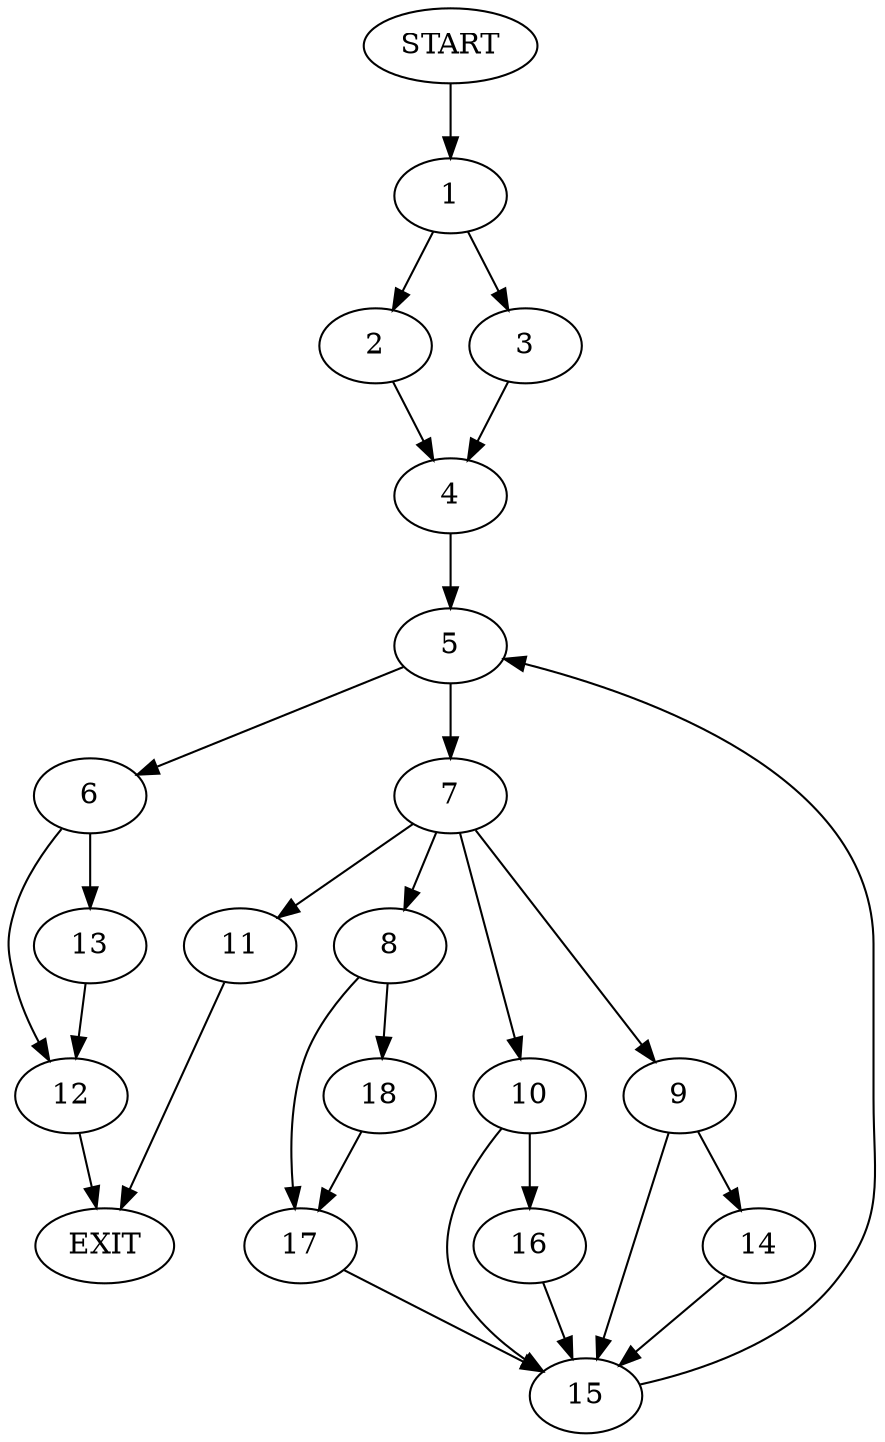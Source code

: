 digraph {
0 [label="START"]
19 [label="EXIT"]
0 -> 1
1 -> 2
1 -> 3
3 -> 4
2 -> 4
4 -> 5
5 -> 6
5 -> 7
7 -> 8
7 -> 9
7 -> 10
7 -> 11
6 -> 12
6 -> 13
9 -> 14
9 -> 15
11 -> 19
10 -> 16
10 -> 15
8 -> 17
8 -> 18
17 -> 15
18 -> 17
15 -> 5
16 -> 15
14 -> 15
13 -> 12
12 -> 19
}
